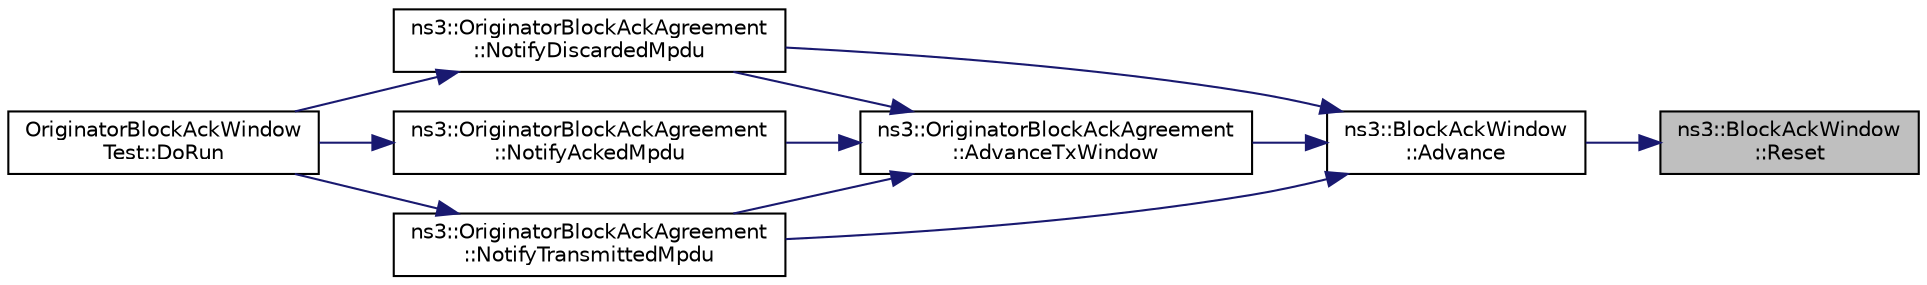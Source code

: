 digraph "ns3::BlockAckWindow::Reset"
{
 // LATEX_PDF_SIZE
  edge [fontname="Helvetica",fontsize="10",labelfontname="Helvetica",labelfontsize="10"];
  node [fontname="Helvetica",fontsize="10",shape=record];
  rankdir="RL";
  Node1 [label="ns3::BlockAckWindow\l::Reset",height=0.2,width=0.4,color="black", fillcolor="grey75", style="filled", fontcolor="black",tooltip="Reset the window by clearing all the elements and setting winStart to the given value."];
  Node1 -> Node2 [dir="back",color="midnightblue",fontsize="10",style="solid",fontname="Helvetica"];
  Node2 [label="ns3::BlockAckWindow\l::Advance",height=0.2,width=0.4,color="black", fillcolor="white", style="filled",URL="$classns3_1_1_block_ack_window.html#a5b9251c6163090e5751819fa3baa6710",tooltip="Advance the current winStart by the given number of positions."];
  Node2 -> Node3 [dir="back",color="midnightblue",fontsize="10",style="solid",fontname="Helvetica"];
  Node3 [label="ns3::OriginatorBlockAckAgreement\l::AdvanceTxWindow",height=0.2,width=0.4,color="black", fillcolor="white", style="filled",URL="$classns3_1_1_originator_block_ack_agreement.html#a3db399f9c86d469688d2742f7acda443",tooltip="Advance the transmit window so that the starting sequence number is the nearest unacknowledged MPDU."];
  Node3 -> Node4 [dir="back",color="midnightblue",fontsize="10",style="solid",fontname="Helvetica"];
  Node4 [label="ns3::OriginatorBlockAckAgreement\l::NotifyAckedMpdu",height=0.2,width=0.4,color="black", fillcolor="white", style="filled",URL="$classns3_1_1_originator_block_ack_agreement.html#a40efbd2ca6815ab1c3924b83a8f3d197",tooltip="Record that the given MPDU has been acknowledged and advance the transmit window if possible."];
  Node4 -> Node5 [dir="back",color="midnightblue",fontsize="10",style="solid",fontname="Helvetica"];
  Node5 [label="OriginatorBlockAckWindow\lTest::DoRun",height=0.2,width=0.4,color="black", fillcolor="white", style="filled",URL="$class_originator_block_ack_window_test.html#afa79ee872643cc855c1003121f9c564e",tooltip="Implementation to actually run this TestCase."];
  Node3 -> Node6 [dir="back",color="midnightblue",fontsize="10",style="solid",fontname="Helvetica"];
  Node6 [label="ns3::OriginatorBlockAckAgreement\l::NotifyDiscardedMpdu",height=0.2,width=0.4,color="black", fillcolor="white", style="filled",URL="$classns3_1_1_originator_block_ack_agreement.html#ab31ce9c21ae434370f824685676fc60c",tooltip="Advance the transmit window beyond the MPDU that has been reported to be discarded."];
  Node6 -> Node5 [dir="back",color="midnightblue",fontsize="10",style="solid",fontname="Helvetica"];
  Node3 -> Node7 [dir="back",color="midnightblue",fontsize="10",style="solid",fontname="Helvetica"];
  Node7 [label="ns3::OriginatorBlockAckAgreement\l::NotifyTransmittedMpdu",height=0.2,width=0.4,color="black", fillcolor="white", style="filled",URL="$classns3_1_1_originator_block_ack_agreement.html#a46f9e62120edd34a3b9ead56379d784a",tooltip="Advance the transmit window so as to include the transmitted MPDU, if the latter is not an old packet..."];
  Node7 -> Node5 [dir="back",color="midnightblue",fontsize="10",style="solid",fontname="Helvetica"];
  Node2 -> Node6 [dir="back",color="midnightblue",fontsize="10",style="solid",fontname="Helvetica"];
  Node2 -> Node7 [dir="back",color="midnightblue",fontsize="10",style="solid",fontname="Helvetica"];
}
